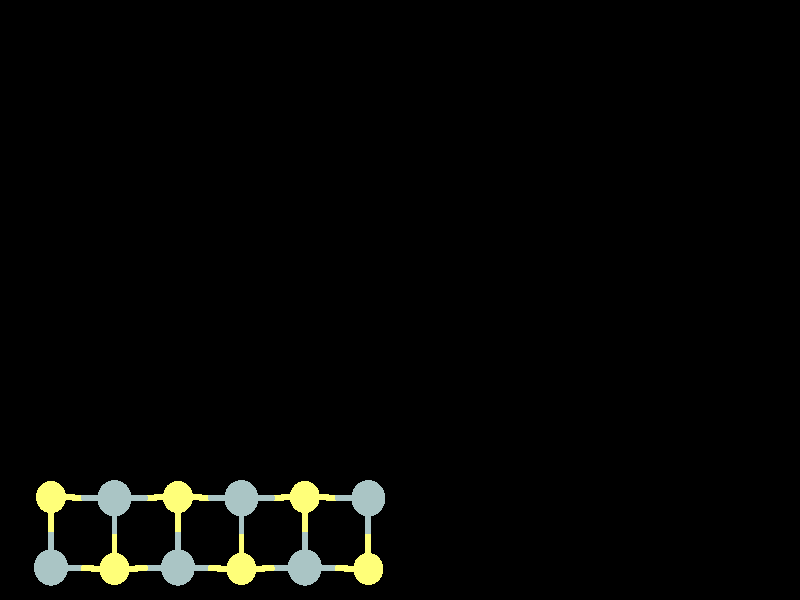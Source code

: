 #include "colors.inc"
#include "finish.inc"

global_settings {assumed_gamma 1 max_trace_level 6}
background {color White transmit 1.0}
camera {orthographic
  right -28.24*x up 19.79*y
  direction 1.00*z
  location <0,0,50.00> look_at <0,0,0>}


light_source {<  2.00,   3.00,  40.00> color White
  area_light <0.70, 0, 0>, <0, 0.70, 0>, 3, 3
  adaptive 1 jitter}
// no fog
#declare simple = finish {phong 0.7}
#declare pale = finish {ambient 0.5 diffuse 0.85 roughness 0.001 specular 0.200 }
#declare intermediate = finish {ambient 0.3 diffuse 0.6 specular 0.1 roughness 0.04}
#declare vmd = finish {ambient 0.0 diffuse 0.65 phong 0.1 phong_size 40.0 specular 0.5 }
#declare jmol = finish {ambient 0.2 diffuse 0.6 specular 1 roughness 0.001 metallic}
#declare ase2 = finish {ambient 0.05 brilliance 3 diffuse 0.6 metallic specular 0.7 roughness 0.04 reflection 0.15}
#declare ase3 = finish {ambient 0.15 brilliance 2 diffuse 0.6 metallic specular 1.0 roughness 0.001 reflection 0.0}
#declare glass = finish {ambient 0.05 diffuse 0.3 specular 1.0 roughness 0.001}
#declare glass2 = finish {ambient 0.01 diffuse 0.3 specular 1.0 reflection 0.25 roughness 0.001}
#declare Rcell = 0.000;
#declare Rbond = 0.100;

#macro atom(LOC, R, COL, TRANS, FIN)
  sphere{LOC, R texture{pigment{color COL transmit TRANS} finish{FIN}}}
#end
#macro constrain(LOC, R, COL, TRANS FIN)
union{torus{R, Rcell rotate 45*z texture{pigment{color COL transmit TRANS} finish{FIN}}}
     torus{R, Rcell rotate -45*z texture{pigment{color COL transmit TRANS} finish{FIN}}}
     translate LOC}
#end

cylinder {<-13.45,  -7.68,  -0.00>, < 13.45,  -7.68,  -0.00>, Rcell pigment {Black}}
cylinder {<-13.45,  -7.68, -21.91>, < 13.45,  -7.68, -21.91>, Rcell pigment {Black}}
cylinder {<-13.45,   9.42, -21.91>, < 13.45,   9.42, -21.91>, Rcell pigment {Black}}
cylinder {<-13.45,   9.42,   0.00>, < 13.45,   9.42,  -0.00>, Rcell pigment {Black}}
cylinder {<-13.45,  -7.68,  -0.00>, <-13.45,  -7.68, -21.91>, Rcell pigment {Black}}
cylinder {< 13.45,  -7.68,  -0.00>, < 13.45,  -7.68, -21.91>, Rcell pigment {Black}}
cylinder {< 13.45,   9.42,  -0.00>, < 13.45,   9.42, -21.91>, Rcell pigment {Black}}
cylinder {<-13.45,   9.42,   0.00>, <-13.45,   9.42, -21.91>, Rcell pigment {Black}}
cylinder {<-13.45,  -7.68,  -0.00>, <-13.45,   9.42,   0.00>, Rcell pigment {Black}}
cylinder {< 13.45,  -7.68,  -0.00>, < 13.45,   9.42,  -0.00>, Rcell pigment {Black}}
cylinder {< 13.45,  -7.68, -21.91>, < 13.45,   9.42, -21.91>, Rcell pigment {Black}}
cylinder {<-13.45,  -7.68, -21.91>, <-13.45,   9.42, -21.91>, Rcell pigment {Black}}
atom(<-12.32,  -6.50,  -2.74>, 0.53, rgb <1.00, 1.00, 0.19>, 0.0, ase3) // #0
atom(<-12.32,  -8.82,  -2.74>, 0.60, rgb <0.40, 0.56, 0.56>, 0.0, ase3) // #1
atom(<-12.32,  -6.50,  -6.39>, 0.53, rgb <1.00, 1.00, 0.19>, 0.0, ase3) // #2
atom(<-12.32,  -8.82,  -6.39>, 0.60, rgb <0.40, 0.56, 0.56>, 0.0, ase3) // #3
atom(<-12.32,  -6.50, -10.04>, 0.53, rgb <1.00, 1.00, 0.19>, 0.0, ase3) // #4
atom(<-12.32,  -8.82, -10.04>, 0.60, rgb <0.40, 0.56, 0.56>, 0.0, ase3) // #5
atom(<-12.32,  -6.50, -13.70>, 0.53, rgb <1.00, 1.00, 0.19>, 0.0, ase3) // #6
atom(<-12.32,  -8.82, -13.70>, 0.60, rgb <0.40, 0.56, 0.56>, 0.0, ase3) // #7
atom(<-10.08,  -8.87,  -0.91>, 0.53, rgb <1.00, 1.00, 0.19>, 0.0, ase3) // #8
atom(< -7.84,  -6.50,  -2.74>, 0.53, rgb <1.00, 1.00, 0.19>, 0.0, ase3) // #9
atom(<-10.08,  -6.54,  -0.91>, 0.60, rgb <0.40, 0.56, 0.56>, 0.0, ase3) // #10
atom(< -7.84,  -8.82,  -2.74>, 0.60, rgb <0.40, 0.56, 0.56>, 0.0, ase3) // #11
atom(<-10.08,  -8.87,  -4.57>, 0.53, rgb <1.00, 1.00, 0.19>, 0.0, ase3) // #12
atom(< -7.84,  -6.50,  -6.39>, 0.53, rgb <1.00, 1.00, 0.19>, 0.0, ase3) // #13
atom(<-10.08,  -6.54,  -4.57>, 0.60, rgb <0.40, 0.56, 0.56>, 0.0, ase3) // #14
atom(< -7.84,  -8.82,  -6.39>, 0.60, rgb <0.40, 0.56, 0.56>, 0.0, ase3) // #15
atom(<-10.08,  -8.87,  -8.22>, 0.53, rgb <1.00, 1.00, 0.19>, 0.0, ase3) // #16
atom(< -7.84,  -6.50, -10.04>, 0.53, rgb <1.00, 1.00, 0.19>, 0.0, ase3) // #17
atom(<-10.08,  -6.54,  -8.22>, 0.60, rgb <0.40, 0.56, 0.56>, 0.0, ase3) // #18
atom(< -7.84,  -8.82, -10.04>, 0.60, rgb <0.40, 0.56, 0.56>, 0.0, ase3) // #19
atom(<-10.08,  -8.87, -11.87>, 0.53, rgb <1.00, 1.00, 0.19>, 0.0, ase3) // #20
atom(< -7.84,  -6.50, -13.70>, 0.53, rgb <1.00, 1.00, 0.19>, 0.0, ase3) // #21
atom(<-10.08,  -6.54, -11.87>, 0.60, rgb <0.40, 0.56, 0.56>, 0.0, ase3) // #22
atom(< -7.84,  -8.82, -13.70>, 0.60, rgb <0.40, 0.56, 0.56>, 0.0, ase3) // #23
atom(< -5.60,  -8.87,  -0.91>, 0.53, rgb <1.00, 1.00, 0.19>, 0.0, ase3) // #24
atom(< -3.36,  -6.50,  -2.74>, 0.53, rgb <1.00, 1.00, 0.19>, 0.0, ase3) // #25
atom(< -5.60,  -6.54,  -0.91>, 0.60, rgb <0.40, 0.56, 0.56>, 0.0, ase3) // #26
atom(< -3.36,  -8.82,  -2.74>, 0.60, rgb <0.40, 0.56, 0.56>, 0.0, ase3) // #27
atom(< -5.60,  -8.87,  -4.57>, 0.53, rgb <1.00, 1.00, 0.19>, 0.0, ase3) // #28
atom(< -3.36,  -6.50,  -6.39>, 0.53, rgb <1.00, 1.00, 0.19>, 0.0, ase3) // #29
atom(< -5.60,  -6.54,  -4.57>, 0.60, rgb <0.40, 0.56, 0.56>, 0.0, ase3) // #30
atom(< -3.36,  -8.82,  -6.39>, 0.60, rgb <0.40, 0.56, 0.56>, 0.0, ase3) // #31
atom(< -5.60,  -8.87,  -8.22>, 0.53, rgb <1.00, 1.00, 0.19>, 0.0, ase3) // #32
atom(< -3.36,  -6.50, -10.04>, 0.53, rgb <1.00, 1.00, 0.19>, 0.0, ase3) // #33
atom(< -5.60,  -6.54,  -8.22>, 0.60, rgb <0.40, 0.56, 0.56>, 0.0, ase3) // #34
atom(< -3.36,  -8.82, -10.04>, 0.60, rgb <0.40, 0.56, 0.56>, 0.0, ase3) // #35
atom(< -5.60,  -8.87, -11.87>, 0.53, rgb <1.00, 1.00, 0.19>, 0.0, ase3) // #36
atom(< -3.36,  -6.50, -13.70>, 0.53, rgb <1.00, 1.00, 0.19>, 0.0, ase3) // #37
atom(< -5.60,  -6.54, -11.87>, 0.60, rgb <0.40, 0.56, 0.56>, 0.0, ase3) // #38
atom(< -3.36,  -8.82, -13.70>, 0.60, rgb <0.40, 0.56, 0.56>, 0.0, ase3) // #39
atom(< -1.12,  -8.87,  -0.91>, 0.53, rgb <1.00, 1.00, 0.19>, 0.0, ase3) // #40
atom(< -1.12,  -6.54,  -0.91>, 0.60, rgb <0.40, 0.56, 0.56>, 0.0, ase3) // #41
atom(< -1.12,  -8.87,  -4.57>, 0.53, rgb <1.00, 1.00, 0.19>, 0.0, ase3) // #42
atom(< -1.12,  -6.54,  -4.57>, 0.60, rgb <0.40, 0.56, 0.56>, 0.0, ase3) // #43
atom(< -1.12,  -8.87,  -8.22>, 0.53, rgb <1.00, 1.00, 0.19>, 0.0, ase3) // #44
atom(< -1.12,  -6.54,  -8.22>, 0.60, rgb <0.40, 0.56, 0.56>, 0.0, ase3) // #45
atom(< -1.12,  -8.87, -11.87>, 0.53, rgb <1.00, 1.00, 0.19>, 0.0, ase3) // #46
atom(< -1.12,  -6.54, -11.87>, 0.60, rgb <0.40, 0.56, 0.56>, 0.0, ase3) // #47
cylinder {<-12.32,  -6.50,  -2.74>, <-11.20,  -6.52,  -3.65>, Rbond texture{pigment {color rgb <1.00, 1.00, 0.19> transmit 0.0} finish{ase3}}}
cylinder {<-10.08,  -6.54,  -4.57>, <-11.20,  -6.52,  -3.65>, Rbond texture{pigment {color rgb <0.40, 0.56, 0.56> transmit 0.0} finish{ase3}}}
cylinder {<-12.32,  -6.50,  -2.74>, <-12.32,  -7.66,  -2.74>, Rbond texture{pigment {color rgb <1.00, 1.00, 0.19> transmit 0.0} finish{ase3}}}
cylinder {<-12.32,  -8.82,  -2.74>, <-12.32,  -7.66,  -2.74>, Rbond texture{pigment {color rgb <0.40, 0.56, 0.56> transmit 0.0} finish{ase3}}}
cylinder {<-12.32,  -6.50,  -2.74>, <-11.20,  -6.52,  -1.83>, Rbond texture{pigment {color rgb <1.00, 1.00, 0.19> transmit 0.0} finish{ase3}}}
cylinder {<-10.08,  -6.54,  -0.91>, <-11.20,  -6.52,  -1.83>, Rbond texture{pigment {color rgb <0.40, 0.56, 0.56> transmit 0.0} finish{ase3}}}
cylinder {<-12.32,  -8.82,  -2.74>, <-11.20,  -8.85,  -3.65>, Rbond texture{pigment {color rgb <0.40, 0.56, 0.56> transmit 0.0} finish{ase3}}}
cylinder {<-10.08,  -8.87,  -4.57>, <-11.20,  -8.85,  -3.65>, Rbond texture{pigment {color rgb <1.00, 1.00, 0.19> transmit 0.0} finish{ase3}}}
cylinder {<-12.32,  -8.82,  -2.74>, <-11.20,  -8.85,  -1.83>, Rbond texture{pigment {color rgb <0.40, 0.56, 0.56> transmit 0.0} finish{ase3}}}
cylinder {<-10.08,  -8.87,  -0.91>, <-11.20,  -8.85,  -1.83>, Rbond texture{pigment {color rgb <1.00, 1.00, 0.19> transmit 0.0} finish{ase3}}}
cylinder {<-12.32,  -6.50,  -6.39>, <-12.32,  -7.66,  -6.39>, Rbond texture{pigment {color rgb <1.00, 1.00, 0.19> transmit 0.0} finish{ase3}}}
cylinder {<-12.32,  -8.82,  -6.39>, <-12.32,  -7.66,  -6.39>, Rbond texture{pigment {color rgb <0.40, 0.56, 0.56> transmit 0.0} finish{ase3}}}
cylinder {<-12.32,  -6.50,  -6.39>, <-11.20,  -6.52,  -5.48>, Rbond texture{pigment {color rgb <1.00, 1.00, 0.19> transmit 0.0} finish{ase3}}}
cylinder {<-10.08,  -6.54,  -4.57>, <-11.20,  -6.52,  -5.48>, Rbond texture{pigment {color rgb <0.40, 0.56, 0.56> transmit 0.0} finish{ase3}}}
cylinder {<-12.32,  -6.50,  -6.39>, <-11.20,  -6.52,  -7.30>, Rbond texture{pigment {color rgb <1.00, 1.00, 0.19> transmit 0.0} finish{ase3}}}
cylinder {<-10.08,  -6.54,  -8.22>, <-11.20,  -6.52,  -7.30>, Rbond texture{pigment {color rgb <0.40, 0.56, 0.56> transmit 0.0} finish{ase3}}}
cylinder {<-12.32,  -8.82,  -6.39>, <-11.20,  -8.85,  -5.48>, Rbond texture{pigment {color rgb <0.40, 0.56, 0.56> transmit 0.0} finish{ase3}}}
cylinder {<-10.08,  -8.87,  -4.57>, <-11.20,  -8.85,  -5.48>, Rbond texture{pigment {color rgb <1.00, 1.00, 0.19> transmit 0.0} finish{ase3}}}
cylinder {<-12.32,  -8.82,  -6.39>, <-11.20,  -8.85,  -7.30>, Rbond texture{pigment {color rgb <0.40, 0.56, 0.56> transmit 0.0} finish{ase3}}}
cylinder {<-10.08,  -8.87,  -8.22>, <-11.20,  -8.85,  -7.30>, Rbond texture{pigment {color rgb <1.00, 1.00, 0.19> transmit 0.0} finish{ase3}}}
cylinder {<-12.32,  -6.50, -10.04>, <-11.20,  -6.52,  -9.13>, Rbond texture{pigment {color rgb <1.00, 1.00, 0.19> transmit 0.0} finish{ase3}}}
cylinder {<-10.08,  -6.54,  -8.22>, <-11.20,  -6.52,  -9.13>, Rbond texture{pigment {color rgb <0.40, 0.56, 0.56> transmit 0.0} finish{ase3}}}
cylinder {<-12.32,  -6.50, -10.04>, <-12.32,  -7.66, -10.04>, Rbond texture{pigment {color rgb <1.00, 1.00, 0.19> transmit 0.0} finish{ase3}}}
cylinder {<-12.32,  -8.82, -10.04>, <-12.32,  -7.66, -10.04>, Rbond texture{pigment {color rgb <0.40, 0.56, 0.56> transmit 0.0} finish{ase3}}}
cylinder {<-12.32,  -6.50, -10.04>, <-11.20,  -6.52, -10.96>, Rbond texture{pigment {color rgb <1.00, 1.00, 0.19> transmit 0.0} finish{ase3}}}
cylinder {<-10.08,  -6.54, -11.87>, <-11.20,  -6.52, -10.96>, Rbond texture{pigment {color rgb <0.40, 0.56, 0.56> transmit 0.0} finish{ase3}}}
cylinder {<-12.32,  -8.82, -10.04>, <-11.20,  -8.85,  -9.13>, Rbond texture{pigment {color rgb <0.40, 0.56, 0.56> transmit 0.0} finish{ase3}}}
cylinder {<-10.08,  -8.87,  -8.22>, <-11.20,  -8.85,  -9.13>, Rbond texture{pigment {color rgb <1.00, 1.00, 0.19> transmit 0.0} finish{ase3}}}
cylinder {<-12.32,  -8.82, -10.04>, <-11.20,  -8.85, -10.96>, Rbond texture{pigment {color rgb <0.40, 0.56, 0.56> transmit 0.0} finish{ase3}}}
cylinder {<-10.08,  -8.87, -11.87>, <-11.20,  -8.85, -10.96>, Rbond texture{pigment {color rgb <1.00, 1.00, 0.19> transmit 0.0} finish{ase3}}}
cylinder {<-12.32,  -6.50, -13.70>, <-12.32,  -7.66, -13.70>, Rbond texture{pigment {color rgb <1.00, 1.00, 0.19> transmit 0.0} finish{ase3}}}
cylinder {<-12.32,  -8.82, -13.70>, <-12.32,  -7.66, -13.70>, Rbond texture{pigment {color rgb <0.40, 0.56, 0.56> transmit 0.0} finish{ase3}}}
cylinder {<-12.32,  -6.50, -13.70>, <-11.20,  -6.52, -12.78>, Rbond texture{pigment {color rgb <1.00, 1.00, 0.19> transmit 0.0} finish{ase3}}}
cylinder {<-10.08,  -6.54, -11.87>, <-11.20,  -6.52, -12.78>, Rbond texture{pigment {color rgb <0.40, 0.56, 0.56> transmit 0.0} finish{ase3}}}
cylinder {<-12.32,  -8.82, -13.70>, <-11.20,  -8.85, -12.78>, Rbond texture{pigment {color rgb <0.40, 0.56, 0.56> transmit 0.0} finish{ase3}}}
cylinder {<-10.08,  -8.87, -11.87>, <-11.20,  -8.85, -12.78>, Rbond texture{pigment {color rgb <1.00, 1.00, 0.19> transmit 0.0} finish{ase3}}}
cylinder {<-10.08,  -8.87,  -0.91>, <-10.08,  -7.71,  -0.91>, Rbond texture{pigment {color rgb <1.00, 1.00, 0.19> transmit 0.0} finish{ase3}}}
cylinder {<-10.08,  -6.54,  -0.91>, <-10.08,  -7.71,  -0.91>, Rbond texture{pigment {color rgb <0.40, 0.56, 0.56> transmit 0.0} finish{ase3}}}
cylinder {<-10.08,  -8.87,  -0.91>, < -8.96,  -8.85,  -1.83>, Rbond texture{pigment {color rgb <1.00, 1.00, 0.19> transmit 0.0} finish{ase3}}}
cylinder {< -7.84,  -8.82,  -2.74>, < -8.96,  -8.85,  -1.83>, Rbond texture{pigment {color rgb <0.40, 0.56, 0.56> transmit 0.0} finish{ase3}}}
cylinder {< -7.84,  -6.50,  -2.74>, < -8.96,  -6.52,  -3.65>, Rbond texture{pigment {color rgb <1.00, 1.00, 0.19> transmit 0.0} finish{ase3}}}
cylinder {<-10.08,  -6.54,  -4.57>, < -8.96,  -6.52,  -3.65>, Rbond texture{pigment {color rgb <0.40, 0.56, 0.56> transmit 0.0} finish{ase3}}}
cylinder {< -7.84,  -6.50,  -2.74>, < -8.96,  -6.52,  -1.83>, Rbond texture{pigment {color rgb <1.00, 1.00, 0.19> transmit 0.0} finish{ase3}}}
cylinder {<-10.08,  -6.54,  -0.91>, < -8.96,  -6.52,  -1.83>, Rbond texture{pigment {color rgb <0.40, 0.56, 0.56> transmit 0.0} finish{ase3}}}
cylinder {< -7.84,  -6.50,  -2.74>, < -7.84,  -7.66,  -2.74>, Rbond texture{pigment {color rgb <1.00, 1.00, 0.19> transmit 0.0} finish{ase3}}}
cylinder {< -7.84,  -8.82,  -2.74>, < -7.84,  -7.66,  -2.74>, Rbond texture{pigment {color rgb <0.40, 0.56, 0.56> transmit 0.0} finish{ase3}}}
cylinder {< -7.84,  -6.50,  -2.74>, < -6.72,  -6.52,  -1.83>, Rbond texture{pigment {color rgb <1.00, 1.00, 0.19> transmit 0.0} finish{ase3}}}
cylinder {< -5.60,  -6.54,  -0.91>, < -6.72,  -6.52,  -1.83>, Rbond texture{pigment {color rgb <0.40, 0.56, 0.56> transmit 0.0} finish{ase3}}}
cylinder {< -7.84,  -6.50,  -2.74>, < -6.72,  -6.52,  -3.65>, Rbond texture{pigment {color rgb <1.00, 1.00, 0.19> transmit 0.0} finish{ase3}}}
cylinder {< -5.60,  -6.54,  -4.57>, < -6.72,  -6.52,  -3.65>, Rbond texture{pigment {color rgb <0.40, 0.56, 0.56> transmit 0.0} finish{ase3}}}
cylinder {< -7.84,  -8.82,  -2.74>, < -8.96,  -8.85,  -3.65>, Rbond texture{pigment {color rgb <0.40, 0.56, 0.56> transmit 0.0} finish{ase3}}}
cylinder {<-10.08,  -8.87,  -4.57>, < -8.96,  -8.85,  -3.65>, Rbond texture{pigment {color rgb <1.00, 1.00, 0.19> transmit 0.0} finish{ase3}}}
cylinder {< -7.84,  -8.82,  -2.74>, < -6.72,  -8.85,  -1.83>, Rbond texture{pigment {color rgb <0.40, 0.56, 0.56> transmit 0.0} finish{ase3}}}
cylinder {< -5.60,  -8.87,  -0.91>, < -6.72,  -8.85,  -1.83>, Rbond texture{pigment {color rgb <1.00, 1.00, 0.19> transmit 0.0} finish{ase3}}}
cylinder {< -7.84,  -8.82,  -2.74>, < -6.72,  -8.85,  -3.65>, Rbond texture{pigment {color rgb <0.40, 0.56, 0.56> transmit 0.0} finish{ase3}}}
cylinder {< -5.60,  -8.87,  -4.57>, < -6.72,  -8.85,  -3.65>, Rbond texture{pigment {color rgb <1.00, 1.00, 0.19> transmit 0.0} finish{ase3}}}
cylinder {<-10.08,  -8.87,  -4.57>, <-10.08,  -7.71,  -4.57>, Rbond texture{pigment {color rgb <1.00, 1.00, 0.19> transmit 0.0} finish{ase3}}}
cylinder {<-10.08,  -6.54,  -4.57>, <-10.08,  -7.71,  -4.57>, Rbond texture{pigment {color rgb <0.40, 0.56, 0.56> transmit 0.0} finish{ase3}}}
cylinder {<-10.08,  -8.87,  -4.57>, < -8.96,  -8.85,  -5.48>, Rbond texture{pigment {color rgb <1.00, 1.00, 0.19> transmit 0.0} finish{ase3}}}
cylinder {< -7.84,  -8.82,  -6.39>, < -8.96,  -8.85,  -5.48>, Rbond texture{pigment {color rgb <0.40, 0.56, 0.56> transmit 0.0} finish{ase3}}}
cylinder {< -7.84,  -6.50,  -6.39>, < -8.96,  -6.52,  -5.48>, Rbond texture{pigment {color rgb <1.00, 1.00, 0.19> transmit 0.0} finish{ase3}}}
cylinder {<-10.08,  -6.54,  -4.57>, < -8.96,  -6.52,  -5.48>, Rbond texture{pigment {color rgb <0.40, 0.56, 0.56> transmit 0.0} finish{ase3}}}
cylinder {< -7.84,  -6.50,  -6.39>, < -7.84,  -7.66,  -6.39>, Rbond texture{pigment {color rgb <1.00, 1.00, 0.19> transmit 0.0} finish{ase3}}}
cylinder {< -7.84,  -8.82,  -6.39>, < -7.84,  -7.66,  -6.39>, Rbond texture{pigment {color rgb <0.40, 0.56, 0.56> transmit 0.0} finish{ase3}}}
cylinder {< -7.84,  -6.50,  -6.39>, < -6.72,  -6.52,  -5.48>, Rbond texture{pigment {color rgb <1.00, 1.00, 0.19> transmit 0.0} finish{ase3}}}
cylinder {< -5.60,  -6.54,  -4.57>, < -6.72,  -6.52,  -5.48>, Rbond texture{pigment {color rgb <0.40, 0.56, 0.56> transmit 0.0} finish{ase3}}}
cylinder {< -7.84,  -6.50,  -6.39>, < -8.96,  -6.52,  -7.30>, Rbond texture{pigment {color rgb <1.00, 1.00, 0.19> transmit 0.0} finish{ase3}}}
cylinder {<-10.08,  -6.54,  -8.22>, < -8.96,  -6.52,  -7.30>, Rbond texture{pigment {color rgb <0.40, 0.56, 0.56> transmit 0.0} finish{ase3}}}
cylinder {< -7.84,  -6.50,  -6.39>, < -6.72,  -6.52,  -7.30>, Rbond texture{pigment {color rgb <1.00, 1.00, 0.19> transmit 0.0} finish{ase3}}}
cylinder {< -5.60,  -6.54,  -8.22>, < -6.72,  -6.52,  -7.30>, Rbond texture{pigment {color rgb <0.40, 0.56, 0.56> transmit 0.0} finish{ase3}}}
cylinder {< -7.84,  -8.82,  -6.39>, < -6.72,  -8.85,  -5.48>, Rbond texture{pigment {color rgb <0.40, 0.56, 0.56> transmit 0.0} finish{ase3}}}
cylinder {< -5.60,  -8.87,  -4.57>, < -6.72,  -8.85,  -5.48>, Rbond texture{pigment {color rgb <1.00, 1.00, 0.19> transmit 0.0} finish{ase3}}}
cylinder {< -7.84,  -8.82,  -6.39>, < -8.96,  -8.85,  -7.30>, Rbond texture{pigment {color rgb <0.40, 0.56, 0.56> transmit 0.0} finish{ase3}}}
cylinder {<-10.08,  -8.87,  -8.22>, < -8.96,  -8.85,  -7.30>, Rbond texture{pigment {color rgb <1.00, 1.00, 0.19> transmit 0.0} finish{ase3}}}
cylinder {< -7.84,  -8.82,  -6.39>, < -6.72,  -8.85,  -7.30>, Rbond texture{pigment {color rgb <0.40, 0.56, 0.56> transmit 0.0} finish{ase3}}}
cylinder {< -5.60,  -8.87,  -8.22>, < -6.72,  -8.85,  -7.30>, Rbond texture{pigment {color rgb <1.00, 1.00, 0.19> transmit 0.0} finish{ase3}}}
cylinder {<-10.08,  -8.87,  -8.22>, <-10.08,  -7.71,  -8.22>, Rbond texture{pigment {color rgb <1.00, 1.00, 0.19> transmit 0.0} finish{ase3}}}
cylinder {<-10.08,  -6.54,  -8.22>, <-10.08,  -7.71,  -8.22>, Rbond texture{pigment {color rgb <0.40, 0.56, 0.56> transmit 0.0} finish{ase3}}}
cylinder {<-10.08,  -8.87,  -8.22>, < -8.96,  -8.85,  -9.13>, Rbond texture{pigment {color rgb <1.00, 1.00, 0.19> transmit 0.0} finish{ase3}}}
cylinder {< -7.84,  -8.82, -10.04>, < -8.96,  -8.85,  -9.13>, Rbond texture{pigment {color rgb <0.40, 0.56, 0.56> transmit 0.0} finish{ase3}}}
cylinder {< -7.84,  -6.50, -10.04>, < -8.96,  -6.52,  -9.13>, Rbond texture{pigment {color rgb <1.00, 1.00, 0.19> transmit 0.0} finish{ase3}}}
cylinder {<-10.08,  -6.54,  -8.22>, < -8.96,  -6.52,  -9.13>, Rbond texture{pigment {color rgb <0.40, 0.56, 0.56> transmit 0.0} finish{ase3}}}
cylinder {< -7.84,  -6.50, -10.04>, < -8.96,  -6.52, -10.96>, Rbond texture{pigment {color rgb <1.00, 1.00, 0.19> transmit 0.0} finish{ase3}}}
cylinder {<-10.08,  -6.54, -11.87>, < -8.96,  -6.52, -10.96>, Rbond texture{pigment {color rgb <0.40, 0.56, 0.56> transmit 0.0} finish{ase3}}}
cylinder {< -7.84,  -6.50, -10.04>, < -7.84,  -7.66, -10.04>, Rbond texture{pigment {color rgb <1.00, 1.00, 0.19> transmit 0.0} finish{ase3}}}
cylinder {< -7.84,  -8.82, -10.04>, < -7.84,  -7.66, -10.04>, Rbond texture{pigment {color rgb <0.40, 0.56, 0.56> transmit 0.0} finish{ase3}}}
cylinder {< -7.84,  -6.50, -10.04>, < -6.72,  -6.52,  -9.13>, Rbond texture{pigment {color rgb <1.00, 1.00, 0.19> transmit 0.0} finish{ase3}}}
cylinder {< -5.60,  -6.54,  -8.22>, < -6.72,  -6.52,  -9.13>, Rbond texture{pigment {color rgb <0.40, 0.56, 0.56> transmit 0.0} finish{ase3}}}
cylinder {< -7.84,  -6.50, -10.04>, < -6.72,  -6.52, -10.96>, Rbond texture{pigment {color rgb <1.00, 1.00, 0.19> transmit 0.0} finish{ase3}}}
cylinder {< -5.60,  -6.54, -11.87>, < -6.72,  -6.52, -10.96>, Rbond texture{pigment {color rgb <0.40, 0.56, 0.56> transmit 0.0} finish{ase3}}}
cylinder {< -7.84,  -8.82, -10.04>, < -8.96,  -8.85, -10.96>, Rbond texture{pigment {color rgb <0.40, 0.56, 0.56> transmit 0.0} finish{ase3}}}
cylinder {<-10.08,  -8.87, -11.87>, < -8.96,  -8.85, -10.96>, Rbond texture{pigment {color rgb <1.00, 1.00, 0.19> transmit 0.0} finish{ase3}}}
cylinder {< -7.84,  -8.82, -10.04>, < -6.72,  -8.85,  -9.13>, Rbond texture{pigment {color rgb <0.40, 0.56, 0.56> transmit 0.0} finish{ase3}}}
cylinder {< -5.60,  -8.87,  -8.22>, < -6.72,  -8.85,  -9.13>, Rbond texture{pigment {color rgb <1.00, 1.00, 0.19> transmit 0.0} finish{ase3}}}
cylinder {< -7.84,  -8.82, -10.04>, < -6.72,  -8.85, -10.96>, Rbond texture{pigment {color rgb <0.40, 0.56, 0.56> transmit 0.0} finish{ase3}}}
cylinder {< -5.60,  -8.87, -11.87>, < -6.72,  -8.85, -10.96>, Rbond texture{pigment {color rgb <1.00, 1.00, 0.19> transmit 0.0} finish{ase3}}}
cylinder {<-10.08,  -8.87, -11.87>, <-10.08,  -7.71, -11.87>, Rbond texture{pigment {color rgb <1.00, 1.00, 0.19> transmit 0.0} finish{ase3}}}
cylinder {<-10.08,  -6.54, -11.87>, <-10.08,  -7.71, -11.87>, Rbond texture{pigment {color rgb <0.40, 0.56, 0.56> transmit 0.0} finish{ase3}}}
cylinder {<-10.08,  -8.87, -11.87>, < -8.96,  -8.85, -12.78>, Rbond texture{pigment {color rgb <1.00, 1.00, 0.19> transmit 0.0} finish{ase3}}}
cylinder {< -7.84,  -8.82, -13.70>, < -8.96,  -8.85, -12.78>, Rbond texture{pigment {color rgb <0.40, 0.56, 0.56> transmit 0.0} finish{ase3}}}
cylinder {< -7.84,  -6.50, -13.70>, < -8.96,  -6.52, -12.78>, Rbond texture{pigment {color rgb <1.00, 1.00, 0.19> transmit 0.0} finish{ase3}}}
cylinder {<-10.08,  -6.54, -11.87>, < -8.96,  -6.52, -12.78>, Rbond texture{pigment {color rgb <0.40, 0.56, 0.56> transmit 0.0} finish{ase3}}}
cylinder {< -7.84,  -6.50, -13.70>, < -7.84,  -7.66, -13.70>, Rbond texture{pigment {color rgb <1.00, 1.00, 0.19> transmit 0.0} finish{ase3}}}
cylinder {< -7.84,  -8.82, -13.70>, < -7.84,  -7.66, -13.70>, Rbond texture{pigment {color rgb <0.40, 0.56, 0.56> transmit 0.0} finish{ase3}}}
cylinder {< -7.84,  -6.50, -13.70>, < -6.72,  -6.52, -12.78>, Rbond texture{pigment {color rgb <1.00, 1.00, 0.19> transmit 0.0} finish{ase3}}}
cylinder {< -5.60,  -6.54, -11.87>, < -6.72,  -6.52, -12.78>, Rbond texture{pigment {color rgb <0.40, 0.56, 0.56> transmit 0.0} finish{ase3}}}
cylinder {< -7.84,  -8.82, -13.70>, < -6.72,  -8.85, -12.78>, Rbond texture{pigment {color rgb <0.40, 0.56, 0.56> transmit 0.0} finish{ase3}}}
cylinder {< -5.60,  -8.87, -11.87>, < -6.72,  -8.85, -12.78>, Rbond texture{pigment {color rgb <1.00, 1.00, 0.19> transmit 0.0} finish{ase3}}}
cylinder {< -5.60,  -8.87,  -0.91>, < -5.60,  -7.71,  -0.91>, Rbond texture{pigment {color rgb <1.00, 1.00, 0.19> transmit 0.0} finish{ase3}}}
cylinder {< -5.60,  -6.54,  -0.91>, < -5.60,  -7.71,  -0.91>, Rbond texture{pigment {color rgb <0.40, 0.56, 0.56> transmit 0.0} finish{ase3}}}
cylinder {< -5.60,  -8.87,  -0.91>, < -4.48,  -8.85,  -1.83>, Rbond texture{pigment {color rgb <1.00, 1.00, 0.19> transmit 0.0} finish{ase3}}}
cylinder {< -3.36,  -8.82,  -2.74>, < -4.48,  -8.85,  -1.83>, Rbond texture{pigment {color rgb <0.40, 0.56, 0.56> transmit 0.0} finish{ase3}}}
cylinder {< -3.36,  -6.50,  -2.74>, < -4.48,  -6.52,  -1.83>, Rbond texture{pigment {color rgb <1.00, 1.00, 0.19> transmit 0.0} finish{ase3}}}
cylinder {< -5.60,  -6.54,  -0.91>, < -4.48,  -6.52,  -1.83>, Rbond texture{pigment {color rgb <0.40, 0.56, 0.56> transmit 0.0} finish{ase3}}}
cylinder {< -3.36,  -6.50,  -2.74>, < -3.36,  -7.66,  -2.74>, Rbond texture{pigment {color rgb <1.00, 1.00, 0.19> transmit 0.0} finish{ase3}}}
cylinder {< -3.36,  -8.82,  -2.74>, < -3.36,  -7.66,  -2.74>, Rbond texture{pigment {color rgb <0.40, 0.56, 0.56> transmit 0.0} finish{ase3}}}
cylinder {< -3.36,  -6.50,  -2.74>, < -4.48,  -6.52,  -3.65>, Rbond texture{pigment {color rgb <1.00, 1.00, 0.19> transmit 0.0} finish{ase3}}}
cylinder {< -5.60,  -6.54,  -4.57>, < -4.48,  -6.52,  -3.65>, Rbond texture{pigment {color rgb <0.40, 0.56, 0.56> transmit 0.0} finish{ase3}}}
cylinder {< -3.36,  -6.50,  -2.74>, < -2.24,  -6.52,  -1.83>, Rbond texture{pigment {color rgb <1.00, 1.00, 0.19> transmit 0.0} finish{ase3}}}
cylinder {< -1.12,  -6.54,  -0.91>, < -2.24,  -6.52,  -1.83>, Rbond texture{pigment {color rgb <0.40, 0.56, 0.56> transmit 0.0} finish{ase3}}}
cylinder {< -3.36,  -6.50,  -2.74>, < -2.24,  -6.52,  -3.65>, Rbond texture{pigment {color rgb <1.00, 1.00, 0.19> transmit 0.0} finish{ase3}}}
cylinder {< -1.12,  -6.54,  -4.57>, < -2.24,  -6.52,  -3.65>, Rbond texture{pigment {color rgb <0.40, 0.56, 0.56> transmit 0.0} finish{ase3}}}
cylinder {< -3.36,  -8.82,  -2.74>, < -4.48,  -8.85,  -3.65>, Rbond texture{pigment {color rgb <0.40, 0.56, 0.56> transmit 0.0} finish{ase3}}}
cylinder {< -5.60,  -8.87,  -4.57>, < -4.48,  -8.85,  -3.65>, Rbond texture{pigment {color rgb <1.00, 1.00, 0.19> transmit 0.0} finish{ase3}}}
cylinder {< -3.36,  -8.82,  -2.74>, < -2.24,  -8.85,  -1.83>, Rbond texture{pigment {color rgb <0.40, 0.56, 0.56> transmit 0.0} finish{ase3}}}
cylinder {< -1.12,  -8.87,  -0.91>, < -2.24,  -8.85,  -1.83>, Rbond texture{pigment {color rgb <1.00, 1.00, 0.19> transmit 0.0} finish{ase3}}}
cylinder {< -3.36,  -8.82,  -2.74>, < -2.24,  -8.85,  -3.65>, Rbond texture{pigment {color rgb <0.40, 0.56, 0.56> transmit 0.0} finish{ase3}}}
cylinder {< -1.12,  -8.87,  -4.57>, < -2.24,  -8.85,  -3.65>, Rbond texture{pigment {color rgb <1.00, 1.00, 0.19> transmit 0.0} finish{ase3}}}
cylinder {< -5.60,  -8.87,  -4.57>, < -4.48,  -8.85,  -5.48>, Rbond texture{pigment {color rgb <1.00, 1.00, 0.19> transmit 0.0} finish{ase3}}}
cylinder {< -3.36,  -8.82,  -6.39>, < -4.48,  -8.85,  -5.48>, Rbond texture{pigment {color rgb <0.40, 0.56, 0.56> transmit 0.0} finish{ase3}}}
cylinder {< -5.60,  -8.87,  -4.57>, < -5.60,  -7.71,  -4.57>, Rbond texture{pigment {color rgb <1.00, 1.00, 0.19> transmit 0.0} finish{ase3}}}
cylinder {< -5.60,  -6.54,  -4.57>, < -5.60,  -7.71,  -4.57>, Rbond texture{pigment {color rgb <0.40, 0.56, 0.56> transmit 0.0} finish{ase3}}}
cylinder {< -3.36,  -6.50,  -6.39>, < -3.36,  -7.66,  -6.39>, Rbond texture{pigment {color rgb <1.00, 1.00, 0.19> transmit 0.0} finish{ase3}}}
cylinder {< -3.36,  -8.82,  -6.39>, < -3.36,  -7.66,  -6.39>, Rbond texture{pigment {color rgb <0.40, 0.56, 0.56> transmit 0.0} finish{ase3}}}
cylinder {< -3.36,  -6.50,  -6.39>, < -4.48,  -6.52,  -5.48>, Rbond texture{pigment {color rgb <1.00, 1.00, 0.19> transmit 0.0} finish{ase3}}}
cylinder {< -5.60,  -6.54,  -4.57>, < -4.48,  -6.52,  -5.48>, Rbond texture{pigment {color rgb <0.40, 0.56, 0.56> transmit 0.0} finish{ase3}}}
cylinder {< -3.36,  -6.50,  -6.39>, < -2.24,  -6.52,  -5.48>, Rbond texture{pigment {color rgb <1.00, 1.00, 0.19> transmit 0.0} finish{ase3}}}
cylinder {< -1.12,  -6.54,  -4.57>, < -2.24,  -6.52,  -5.48>, Rbond texture{pigment {color rgb <0.40, 0.56, 0.56> transmit 0.0} finish{ase3}}}
cylinder {< -3.36,  -6.50,  -6.39>, < -4.48,  -6.52,  -7.30>, Rbond texture{pigment {color rgb <1.00, 1.00, 0.19> transmit 0.0} finish{ase3}}}
cylinder {< -5.60,  -6.54,  -8.22>, < -4.48,  -6.52,  -7.30>, Rbond texture{pigment {color rgb <0.40, 0.56, 0.56> transmit 0.0} finish{ase3}}}
cylinder {< -3.36,  -6.50,  -6.39>, < -2.24,  -6.52,  -7.30>, Rbond texture{pigment {color rgb <1.00, 1.00, 0.19> transmit 0.0} finish{ase3}}}
cylinder {< -1.12,  -6.54,  -8.22>, < -2.24,  -6.52,  -7.30>, Rbond texture{pigment {color rgb <0.40, 0.56, 0.56> transmit 0.0} finish{ase3}}}
cylinder {< -3.36,  -8.82,  -6.39>, < -2.24,  -8.85,  -5.48>, Rbond texture{pigment {color rgb <0.40, 0.56, 0.56> transmit 0.0} finish{ase3}}}
cylinder {< -1.12,  -8.87,  -4.57>, < -2.24,  -8.85,  -5.48>, Rbond texture{pigment {color rgb <1.00, 1.00, 0.19> transmit 0.0} finish{ase3}}}
cylinder {< -3.36,  -8.82,  -6.39>, < -4.48,  -8.85,  -7.30>, Rbond texture{pigment {color rgb <0.40, 0.56, 0.56> transmit 0.0} finish{ase3}}}
cylinder {< -5.60,  -8.87,  -8.22>, < -4.48,  -8.85,  -7.30>, Rbond texture{pigment {color rgb <1.00, 1.00, 0.19> transmit 0.0} finish{ase3}}}
cylinder {< -3.36,  -8.82,  -6.39>, < -2.24,  -8.85,  -7.30>, Rbond texture{pigment {color rgb <0.40, 0.56, 0.56> transmit 0.0} finish{ase3}}}
cylinder {< -1.12,  -8.87,  -8.22>, < -2.24,  -8.85,  -7.30>, Rbond texture{pigment {color rgb <1.00, 1.00, 0.19> transmit 0.0} finish{ase3}}}
cylinder {< -5.60,  -8.87,  -8.22>, < -5.60,  -7.71,  -8.22>, Rbond texture{pigment {color rgb <1.00, 1.00, 0.19> transmit 0.0} finish{ase3}}}
cylinder {< -5.60,  -6.54,  -8.22>, < -5.60,  -7.71,  -8.22>, Rbond texture{pigment {color rgb <0.40, 0.56, 0.56> transmit 0.0} finish{ase3}}}
cylinder {< -5.60,  -8.87,  -8.22>, < -4.48,  -8.85,  -9.13>, Rbond texture{pigment {color rgb <1.00, 1.00, 0.19> transmit 0.0} finish{ase3}}}
cylinder {< -3.36,  -8.82, -10.04>, < -4.48,  -8.85,  -9.13>, Rbond texture{pigment {color rgb <0.40, 0.56, 0.56> transmit 0.0} finish{ase3}}}
cylinder {< -3.36,  -6.50, -10.04>, < -4.48,  -6.52,  -9.13>, Rbond texture{pigment {color rgb <1.00, 1.00, 0.19> transmit 0.0} finish{ase3}}}
cylinder {< -5.60,  -6.54,  -8.22>, < -4.48,  -6.52,  -9.13>, Rbond texture{pigment {color rgb <0.40, 0.56, 0.56> transmit 0.0} finish{ase3}}}
cylinder {< -3.36,  -6.50, -10.04>, < -4.48,  -6.52, -10.96>, Rbond texture{pigment {color rgb <1.00, 1.00, 0.19> transmit 0.0} finish{ase3}}}
cylinder {< -5.60,  -6.54, -11.87>, < -4.48,  -6.52, -10.96>, Rbond texture{pigment {color rgb <0.40, 0.56, 0.56> transmit 0.0} finish{ase3}}}
cylinder {< -3.36,  -6.50, -10.04>, < -3.36,  -7.66, -10.04>, Rbond texture{pigment {color rgb <1.00, 1.00, 0.19> transmit 0.0} finish{ase3}}}
cylinder {< -3.36,  -8.82, -10.04>, < -3.36,  -7.66, -10.04>, Rbond texture{pigment {color rgb <0.40, 0.56, 0.56> transmit 0.0} finish{ase3}}}
cylinder {< -3.36,  -6.50, -10.04>, < -2.24,  -6.52,  -9.13>, Rbond texture{pigment {color rgb <1.00, 1.00, 0.19> transmit 0.0} finish{ase3}}}
cylinder {< -1.12,  -6.54,  -8.22>, < -2.24,  -6.52,  -9.13>, Rbond texture{pigment {color rgb <0.40, 0.56, 0.56> transmit 0.0} finish{ase3}}}
cylinder {< -3.36,  -6.50, -10.04>, < -2.24,  -6.52, -10.96>, Rbond texture{pigment {color rgb <1.00, 1.00, 0.19> transmit 0.0} finish{ase3}}}
cylinder {< -1.12,  -6.54, -11.87>, < -2.24,  -6.52, -10.96>, Rbond texture{pigment {color rgb <0.40, 0.56, 0.56> transmit 0.0} finish{ase3}}}
cylinder {< -3.36,  -8.82, -10.04>, < -4.48,  -8.85, -10.96>, Rbond texture{pigment {color rgb <0.40, 0.56, 0.56> transmit 0.0} finish{ase3}}}
cylinder {< -5.60,  -8.87, -11.87>, < -4.48,  -8.85, -10.96>, Rbond texture{pigment {color rgb <1.00, 1.00, 0.19> transmit 0.0} finish{ase3}}}
cylinder {< -3.36,  -8.82, -10.04>, < -2.24,  -8.85,  -9.13>, Rbond texture{pigment {color rgb <0.40, 0.56, 0.56> transmit 0.0} finish{ase3}}}
cylinder {< -1.12,  -8.87,  -8.22>, < -2.24,  -8.85,  -9.13>, Rbond texture{pigment {color rgb <1.00, 1.00, 0.19> transmit 0.0} finish{ase3}}}
cylinder {< -3.36,  -8.82, -10.04>, < -2.24,  -8.85, -10.96>, Rbond texture{pigment {color rgb <0.40, 0.56, 0.56> transmit 0.0} finish{ase3}}}
cylinder {< -1.12,  -8.87, -11.87>, < -2.24,  -8.85, -10.96>, Rbond texture{pigment {color rgb <1.00, 1.00, 0.19> transmit 0.0} finish{ase3}}}
cylinder {< -5.60,  -8.87, -11.87>, < -5.60,  -7.71, -11.87>, Rbond texture{pigment {color rgb <1.00, 1.00, 0.19> transmit 0.0} finish{ase3}}}
cylinder {< -5.60,  -6.54, -11.87>, < -5.60,  -7.71, -11.87>, Rbond texture{pigment {color rgb <0.40, 0.56, 0.56> transmit 0.0} finish{ase3}}}
cylinder {< -5.60,  -8.87, -11.87>, < -4.48,  -8.85, -12.78>, Rbond texture{pigment {color rgb <1.00, 1.00, 0.19> transmit 0.0} finish{ase3}}}
cylinder {< -3.36,  -8.82, -13.70>, < -4.48,  -8.85, -12.78>, Rbond texture{pigment {color rgb <0.40, 0.56, 0.56> transmit 0.0} finish{ase3}}}
cylinder {< -3.36,  -6.50, -13.70>, < -4.48,  -6.52, -12.78>, Rbond texture{pigment {color rgb <1.00, 1.00, 0.19> transmit 0.0} finish{ase3}}}
cylinder {< -5.60,  -6.54, -11.87>, < -4.48,  -6.52, -12.78>, Rbond texture{pigment {color rgb <0.40, 0.56, 0.56> transmit 0.0} finish{ase3}}}
cylinder {< -3.36,  -6.50, -13.70>, < -3.36,  -7.66, -13.70>, Rbond texture{pigment {color rgb <1.00, 1.00, 0.19> transmit 0.0} finish{ase3}}}
cylinder {< -3.36,  -8.82, -13.70>, < -3.36,  -7.66, -13.70>, Rbond texture{pigment {color rgb <0.40, 0.56, 0.56> transmit 0.0} finish{ase3}}}
cylinder {< -3.36,  -6.50, -13.70>, < -2.24,  -6.52, -12.78>, Rbond texture{pigment {color rgb <1.00, 1.00, 0.19> transmit 0.0} finish{ase3}}}
cylinder {< -1.12,  -6.54, -11.87>, < -2.24,  -6.52, -12.78>, Rbond texture{pigment {color rgb <0.40, 0.56, 0.56> transmit 0.0} finish{ase3}}}
cylinder {< -3.36,  -8.82, -13.70>, < -2.24,  -8.85, -12.78>, Rbond texture{pigment {color rgb <0.40, 0.56, 0.56> transmit 0.0} finish{ase3}}}
cylinder {< -1.12,  -8.87, -11.87>, < -2.24,  -8.85, -12.78>, Rbond texture{pigment {color rgb <1.00, 1.00, 0.19> transmit 0.0} finish{ase3}}}
cylinder {< -1.12,  -8.87,  -0.91>, < -1.12,  -7.71,  -0.91>, Rbond texture{pigment {color rgb <1.00, 1.00, 0.19> transmit 0.0} finish{ase3}}}
cylinder {< -1.12,  -6.54,  -0.91>, < -1.12,  -7.71,  -0.91>, Rbond texture{pigment {color rgb <0.40, 0.56, 0.56> transmit 0.0} finish{ase3}}}
cylinder {< -1.12,  -8.87,  -4.57>, < -1.12,  -7.71,  -4.57>, Rbond texture{pigment {color rgb <1.00, 1.00, 0.19> transmit 0.0} finish{ase3}}}
cylinder {< -1.12,  -6.54,  -4.57>, < -1.12,  -7.71,  -4.57>, Rbond texture{pigment {color rgb <0.40, 0.56, 0.56> transmit 0.0} finish{ase3}}}
cylinder {< -1.12,  -8.87,  -8.22>, < -1.12,  -7.71,  -8.22>, Rbond texture{pigment {color rgb <1.00, 1.00, 0.19> transmit 0.0} finish{ase3}}}
cylinder {< -1.12,  -6.54,  -8.22>, < -1.12,  -7.71,  -8.22>, Rbond texture{pigment {color rgb <0.40, 0.56, 0.56> transmit 0.0} finish{ase3}}}
cylinder {< -1.12,  -8.87, -11.87>, < -1.12,  -7.71, -11.87>, Rbond texture{pigment {color rgb <1.00, 1.00, 0.19> transmit 0.0} finish{ase3}}}
cylinder {< -1.12,  -6.54, -11.87>, < -1.12,  -7.71, -11.87>, Rbond texture{pigment {color rgb <0.40, 0.56, 0.56> transmit 0.0} finish{ase3}}}
// no constraints
